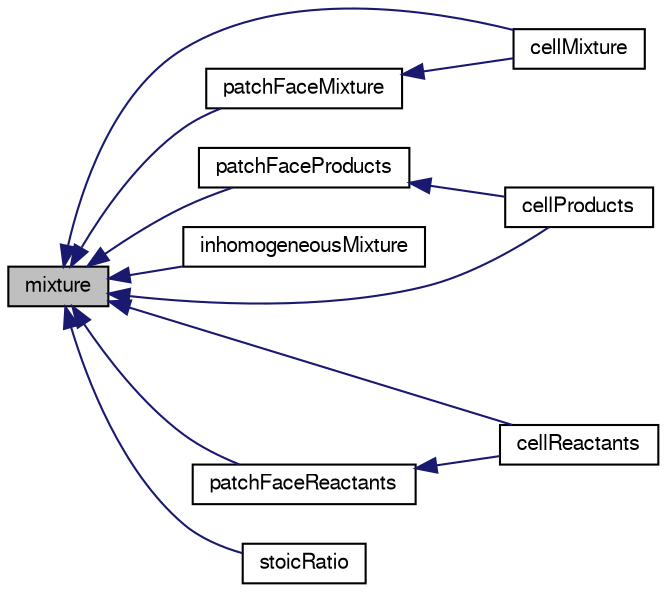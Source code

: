 digraph "mixture"
{
  bgcolor="transparent";
  edge [fontname="FreeSans",fontsize="10",labelfontname="FreeSans",labelfontsize="10"];
  node [fontname="FreeSans",fontsize="10",shape=record];
  rankdir="LR";
  Node9 [label="mixture",height=0.2,width=0.4,color="black", fillcolor="grey75", style="filled", fontcolor="black"];
  Node9 -> Node10 [dir="back",color="midnightblue",fontsize="10",style="solid",fontname="FreeSans"];
  Node10 [label="cellMixture",height=0.2,width=0.4,color="black",URL="$a30142.html#ab56d949074d4eadb6cb2f2bf0152c3f0"];
  Node9 -> Node11 [dir="back",color="midnightblue",fontsize="10",style="solid",fontname="FreeSans"];
  Node11 [label="cellProducts",height=0.2,width=0.4,color="black",URL="$a30142.html#a8eba2d9e113516dc93594ebc15fa9595"];
  Node9 -> Node12 [dir="back",color="midnightblue",fontsize="10",style="solid",fontname="FreeSans"];
  Node12 [label="cellReactants",height=0.2,width=0.4,color="black",URL="$a30142.html#ad9d6cb8ed9a292541a34c914d0b05e63"];
  Node9 -> Node13 [dir="back",color="midnightblue",fontsize="10",style="solid",fontname="FreeSans"];
  Node13 [label="inhomogeneousMixture",height=0.2,width=0.4,color="black",URL="$a30142.html#a48403fa9474a9e2a418d40315c72ef3a",tooltip="Construct from dictionary and mesh. "];
  Node9 -> Node14 [dir="back",color="midnightblue",fontsize="10",style="solid",fontname="FreeSans"];
  Node14 [label="patchFaceMixture",height=0.2,width=0.4,color="black",URL="$a30142.html#a3837d5effc02e5f6f3fbc6cab0926ab7"];
  Node14 -> Node10 [dir="back",color="midnightblue",fontsize="10",style="solid",fontname="FreeSans"];
  Node9 -> Node15 [dir="back",color="midnightblue",fontsize="10",style="solid",fontname="FreeSans"];
  Node15 [label="patchFaceProducts",height=0.2,width=0.4,color="black",URL="$a30142.html#a1880727b2076469eeb2ba7698b6c9572"];
  Node15 -> Node11 [dir="back",color="midnightblue",fontsize="10",style="solid",fontname="FreeSans"];
  Node9 -> Node16 [dir="back",color="midnightblue",fontsize="10",style="solid",fontname="FreeSans"];
  Node16 [label="patchFaceReactants",height=0.2,width=0.4,color="black",URL="$a30142.html#a471f87b16652feb2945dac472022e76e"];
  Node16 -> Node12 [dir="back",color="midnightblue",fontsize="10",style="solid",fontname="FreeSans"];
  Node9 -> Node17 [dir="back",color="midnightblue",fontsize="10",style="solid",fontname="FreeSans"];
  Node17 [label="stoicRatio",height=0.2,width=0.4,color="black",URL="$a30142.html#aefa83c30b8aa20f42f8ece5ce19f9836"];
}
